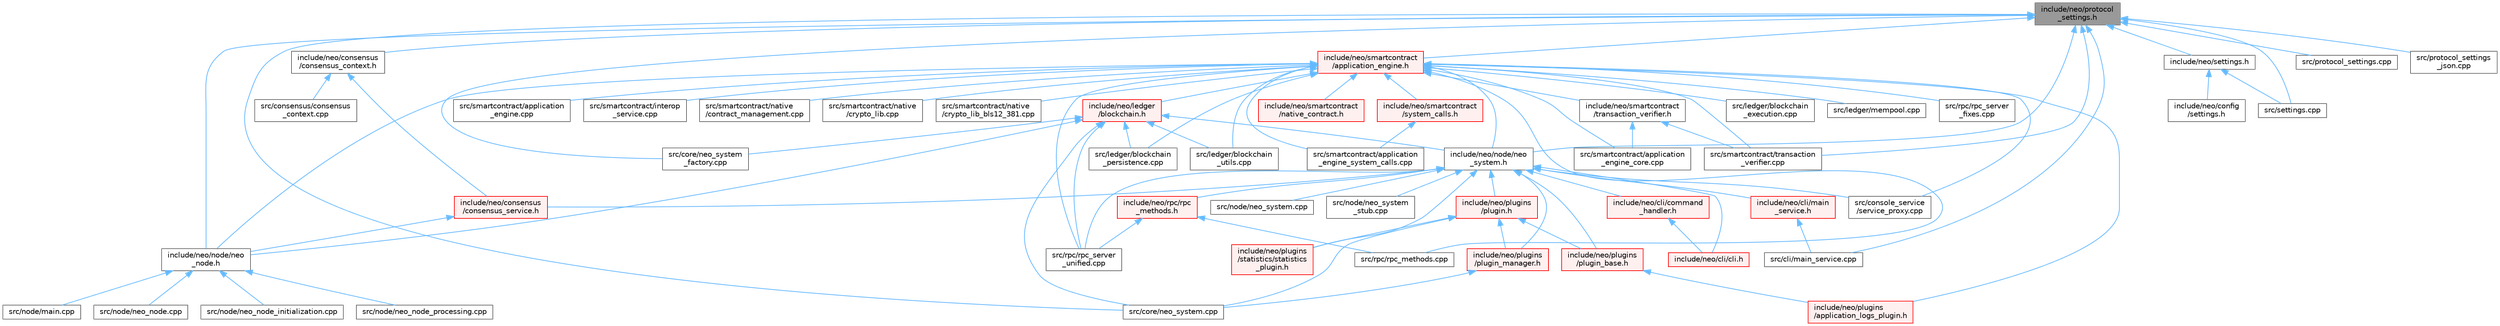 digraph "include/neo/protocol_settings.h"
{
 // LATEX_PDF_SIZE
  bgcolor="transparent";
  edge [fontname=Helvetica,fontsize=10,labelfontname=Helvetica,labelfontsize=10];
  node [fontname=Helvetica,fontsize=10,shape=box,height=0.2,width=0.4];
  Node1 [id="Node000001",label="include/neo/protocol\l_settings.h",height=0.2,width=0.4,color="gray40", fillcolor="grey60", style="filled", fontcolor="black",tooltip=" "];
  Node1 -> Node2 [id="edge1_Node000001_Node000002",dir="back",color="steelblue1",style="solid",tooltip=" "];
  Node2 [id="Node000002",label="include/neo/consensus\l/consensus_context.h",height=0.2,width=0.4,color="grey40", fillcolor="white", style="filled",URL="$consensus__context_8h.html",tooltip=" "];
  Node2 -> Node3 [id="edge2_Node000002_Node000003",dir="back",color="steelblue1",style="solid",tooltip=" "];
  Node3 [id="Node000003",label="include/neo/consensus\l/consensus_service.h",height=0.2,width=0.4,color="red", fillcolor="#FFF0F0", style="filled",URL="$consensus__service_8h.html",tooltip=" "];
  Node3 -> Node4 [id="edge3_Node000003_Node000004",dir="back",color="steelblue1",style="solid",tooltip=" "];
  Node4 [id="Node000004",label="include/neo/node/neo\l_node.h",height=0.2,width=0.4,color="grey40", fillcolor="white", style="filled",URL="$neo__node_8h.html",tooltip=" "];
  Node4 -> Node5 [id="edge4_Node000004_Node000005",dir="back",color="steelblue1",style="solid",tooltip=" "];
  Node5 [id="Node000005",label="src/node/main.cpp",height=0.2,width=0.4,color="grey40", fillcolor="white", style="filled",URL="$main_8cpp.html",tooltip="Main entry point for Neo C++ Node."];
  Node4 -> Node6 [id="edge5_Node000004_Node000006",dir="back",color="steelblue1",style="solid",tooltip=" "];
  Node6 [id="Node000006",label="src/node/neo_node.cpp",height=0.2,width=0.4,color="grey40", fillcolor="white", style="filled",URL="$neo__node_8cpp.html",tooltip=" "];
  Node4 -> Node7 [id="edge6_Node000004_Node000007",dir="back",color="steelblue1",style="solid",tooltip=" "];
  Node7 [id="Node000007",label="src/node/neo_node_initialization.cpp",height=0.2,width=0.4,color="grey40", fillcolor="white", style="filled",URL="$neo__node__initialization_8cpp.html",tooltip=" "];
  Node4 -> Node8 [id="edge7_Node000004_Node000008",dir="back",color="steelblue1",style="solid",tooltip=" "];
  Node8 [id="Node000008",label="src/node/neo_node_processing.cpp",height=0.2,width=0.4,color="grey40", fillcolor="white", style="filled",URL="$neo__node__processing_8cpp.html",tooltip=" "];
  Node2 -> Node17 [id="edge8_Node000002_Node000017",dir="back",color="steelblue1",style="solid",tooltip=" "];
  Node17 [id="Node000017",label="src/consensus/consensus\l_context.cpp",height=0.2,width=0.4,color="grey40", fillcolor="white", style="filled",URL="$consensus__context_8cpp.html",tooltip=" "];
  Node1 -> Node4 [id="edge9_Node000001_Node000004",dir="back",color="steelblue1",style="solid",tooltip=" "];
  Node1 -> Node18 [id="edge10_Node000001_Node000018",dir="back",color="steelblue1",style="solid",tooltip=" "];
  Node18 [id="Node000018",label="include/neo/node/neo\l_system.h",height=0.2,width=0.4,color="grey40", fillcolor="white", style="filled",URL="$node_2neo__system_8h.html",tooltip=" "];
  Node18 -> Node19 [id="edge11_Node000018_Node000019",dir="back",color="steelblue1",style="solid",tooltip=" "];
  Node19 [id="Node000019",label="include/neo/cli/cli.h",height=0.2,width=0.4,color="red", fillcolor="#FFF0F0", style="filled",URL="$cli_8h.html",tooltip=" "];
  Node18 -> Node21 [id="edge12_Node000018_Node000021",dir="back",color="steelblue1",style="solid",tooltip=" "];
  Node21 [id="Node000021",label="include/neo/cli/command\l_handler.h",height=0.2,width=0.4,color="red", fillcolor="#FFF0F0", style="filled",URL="$command__handler_8h.html",tooltip=" "];
  Node21 -> Node19 [id="edge13_Node000021_Node000019",dir="back",color="steelblue1",style="solid",tooltip=" "];
  Node18 -> Node25 [id="edge14_Node000018_Node000025",dir="back",color="steelblue1",style="solid",tooltip=" "];
  Node25 [id="Node000025",label="include/neo/cli/main\l_service.h",height=0.2,width=0.4,color="red", fillcolor="#FFF0F0", style="filled",URL="$main__service_8h.html",tooltip=" "];
  Node25 -> Node34 [id="edge15_Node000025_Node000034",dir="back",color="steelblue1",style="solid",tooltip=" "];
  Node34 [id="Node000034",label="src/cli/main_service.cpp",height=0.2,width=0.4,color="grey40", fillcolor="white", style="filled",URL="$main__service_8cpp.html",tooltip=" "];
  Node18 -> Node3 [id="edge16_Node000018_Node000003",dir="back",color="steelblue1",style="solid",tooltip=" "];
  Node18 -> Node38 [id="edge17_Node000018_Node000038",dir="back",color="steelblue1",style="solid",tooltip=" "];
  Node38 [id="Node000038",label="include/neo/plugins\l/plugin.h",height=0.2,width=0.4,color="red", fillcolor="#FFF0F0", style="filled",URL="$plugins_2plugin_8h.html",tooltip=" "];
  Node38 -> Node39 [id="edge18_Node000038_Node000039",dir="back",color="steelblue1",style="solid",tooltip=" "];
  Node39 [id="Node000039",label="include/neo/plugins\l/plugin_base.h",height=0.2,width=0.4,color="red", fillcolor="#FFF0F0", style="filled",URL="$plugin__base_8h.html",tooltip=" "];
  Node39 -> Node40 [id="edge19_Node000039_Node000040",dir="back",color="steelblue1",style="solid",tooltip=" "];
  Node40 [id="Node000040",label="include/neo/plugins\l/application_logs_plugin.h",height=0.2,width=0.4,color="red", fillcolor="#FFF0F0", style="filled",URL="$application__logs__plugin_8h.html",tooltip=" "];
  Node38 -> Node53 [id="edge20_Node000038_Node000053",dir="back",color="steelblue1",style="solid",tooltip=" "];
  Node53 [id="Node000053",label="include/neo/plugins\l/plugin_manager.h",height=0.2,width=0.4,color="red", fillcolor="#FFF0F0", style="filled",URL="$plugin__manager_8h.html",tooltip=" "];
  Node53 -> Node54 [id="edge21_Node000053_Node000054",dir="back",color="steelblue1",style="solid",tooltip=" "];
  Node54 [id="Node000054",label="src/core/neo_system.cpp",height=0.2,width=0.4,color="grey40", fillcolor="white", style="filled",URL="$core_2neo__system_8cpp.html",tooltip=" "];
  Node38 -> Node56 [id="edge22_Node000038_Node000056",dir="back",color="steelblue1",style="solid",tooltip=" "];
  Node56 [id="Node000056",label="include/neo/plugins\l/statistics/statistics\l_plugin.h",height=0.2,width=0.4,color="red", fillcolor="#FFF0F0", style="filled",URL="$statistics_2statistics__plugin_8h.html",tooltip=" "];
  Node38 -> Node54 [id="edge23_Node000038_Node000054",dir="back",color="steelblue1",style="solid",tooltip=" "];
  Node18 -> Node39 [id="edge24_Node000018_Node000039",dir="back",color="steelblue1",style="solid",tooltip=" "];
  Node18 -> Node53 [id="edge25_Node000018_Node000053",dir="back",color="steelblue1",style="solid",tooltip=" "];
  Node18 -> Node56 [id="edge26_Node000018_Node000056",dir="back",color="steelblue1",style="solid",tooltip=" "];
  Node18 -> Node60 [id="edge27_Node000018_Node000060",dir="back",color="steelblue1",style="solid",tooltip=" "];
  Node60 [id="Node000060",label="include/neo/rpc/rpc\l_methods.h",height=0.2,width=0.4,color="red", fillcolor="#FFF0F0", style="filled",URL="$rpc__methods_8h.html",tooltip=" "];
  Node60 -> Node61 [id="edge28_Node000060_Node000061",dir="back",color="steelblue1",style="solid",tooltip=" "];
  Node61 [id="Node000061",label="src/rpc/rpc_methods.cpp",height=0.2,width=0.4,color="grey40", fillcolor="white", style="filled",URL="$rpc__methods_8cpp.html",tooltip=" "];
  Node60 -> Node65 [id="edge29_Node000060_Node000065",dir="back",color="steelblue1",style="solid",tooltip=" "];
  Node65 [id="Node000065",label="src/rpc/rpc_server\l_unified.cpp",height=0.2,width=0.4,color="grey40", fillcolor="white", style="filled",URL="$rpc__server__unified_8cpp.html",tooltip=" "];
  Node18 -> Node66 [id="edge30_Node000018_Node000066",dir="back",color="steelblue1",style="solid",tooltip=" "];
  Node66 [id="Node000066",label="src/console_service\l/service_proxy.cpp",height=0.2,width=0.4,color="grey40", fillcolor="white", style="filled",URL="$service__proxy_8cpp.html",tooltip=" "];
  Node18 -> Node67 [id="edge31_Node000018_Node000067",dir="back",color="steelblue1",style="solid",tooltip=" "];
  Node67 [id="Node000067",label="src/node/neo_system.cpp",height=0.2,width=0.4,color="grey40", fillcolor="white", style="filled",URL="$node_2neo__system_8cpp.html",tooltip=" "];
  Node18 -> Node68 [id="edge32_Node000018_Node000068",dir="back",color="steelblue1",style="solid",tooltip=" "];
  Node68 [id="Node000068",label="src/node/neo_system\l_stub.cpp",height=0.2,width=0.4,color="grey40", fillcolor="white", style="filled",URL="$neo__system__stub_8cpp.html",tooltip=" "];
  Node18 -> Node65 [id="edge33_Node000018_Node000065",dir="back",color="steelblue1",style="solid",tooltip=" "];
  Node1 -> Node69 [id="edge34_Node000001_Node000069",dir="back",color="steelblue1",style="solid",tooltip=" "];
  Node69 [id="Node000069",label="include/neo/settings.h",height=0.2,width=0.4,color="grey40", fillcolor="white", style="filled",URL="$settings_8h.html",tooltip=" "];
  Node69 -> Node70 [id="edge35_Node000069_Node000070",dir="back",color="steelblue1",style="solid",tooltip=" "];
  Node70 [id="Node000070",label="include/neo/config\l/settings.h",height=0.2,width=0.4,color="grey40", fillcolor="white", style="filled",URL="$config_2settings_8h.html",tooltip=" "];
  Node69 -> Node71 [id="edge36_Node000069_Node000071",dir="back",color="steelblue1",style="solid",tooltip=" "];
  Node71 [id="Node000071",label="src/settings.cpp",height=0.2,width=0.4,color="grey40", fillcolor="white", style="filled",URL="$settings_8cpp.html",tooltip=" "];
  Node1 -> Node72 [id="edge37_Node000001_Node000072",dir="back",color="steelblue1",style="solid",tooltip=" "];
  Node72 [id="Node000072",label="include/neo/smartcontract\l/application_engine.h",height=0.2,width=0.4,color="red", fillcolor="#FFF0F0", style="filled",URL="$application__engine_8h.html",tooltip=" "];
  Node72 -> Node73 [id="edge38_Node000072_Node000073",dir="back",color="steelblue1",style="solid",tooltip=" "];
  Node73 [id="Node000073",label="include/neo/ledger\l/blockchain.h",height=0.2,width=0.4,color="red", fillcolor="#FFF0F0", style="filled",URL="$blockchain_8h.html",tooltip=" "];
  Node73 -> Node4 [id="edge39_Node000073_Node000004",dir="back",color="steelblue1",style="solid",tooltip=" "];
  Node73 -> Node18 [id="edge40_Node000073_Node000018",dir="back",color="steelblue1",style="solid",tooltip=" "];
  Node73 -> Node54 [id="edge41_Node000073_Node000054",dir="back",color="steelblue1",style="solid",tooltip=" "];
  Node73 -> Node98 [id="edge42_Node000073_Node000098",dir="back",color="steelblue1",style="solid",tooltip=" "];
  Node98 [id="Node000098",label="src/core/neo_system\l_factory.cpp",height=0.2,width=0.4,color="grey40", fillcolor="white", style="filled",URL="$neo__system__factory_8cpp.html",tooltip=" "];
  Node73 -> Node77 [id="edge43_Node000073_Node000077",dir="back",color="steelblue1",style="solid",tooltip=" "];
  Node77 [id="Node000077",label="src/ledger/blockchain\l_persistence.cpp",height=0.2,width=0.4,color="grey40", fillcolor="white", style="filled",URL="$blockchain__persistence_8cpp.html",tooltip=" "];
  Node73 -> Node78 [id="edge44_Node000073_Node000078",dir="back",color="steelblue1",style="solid",tooltip=" "];
  Node78 [id="Node000078",label="src/ledger/blockchain\l_utils.cpp",height=0.2,width=0.4,color="grey40", fillcolor="white", style="filled",URL="$blockchain__utils_8cpp.html",tooltip=" "];
  Node73 -> Node65 [id="edge45_Node000073_Node000065",dir="back",color="steelblue1",style="solid",tooltip=" "];
  Node72 -> Node4 [id="edge46_Node000072_Node000004",dir="back",color="steelblue1",style="solid",tooltip=" "];
  Node72 -> Node18 [id="edge47_Node000072_Node000018",dir="back",color="steelblue1",style="solid",tooltip=" "];
  Node72 -> Node40 [id="edge48_Node000072_Node000040",dir="back",color="steelblue1",style="solid",tooltip=" "];
  Node72 -> Node104 [id="edge49_Node000072_Node000104",dir="back",color="steelblue1",style="solid",tooltip=" "];
  Node104 [id="Node000104",label="include/neo/smartcontract\l/native_contract.h",height=0.2,width=0.4,color="red", fillcolor="#FFF0F0", style="filled",URL="$native__contract_8h.html",tooltip=" "];
  Node72 -> Node106 [id="edge50_Node000072_Node000106",dir="back",color="steelblue1",style="solid",tooltip=" "];
  Node106 [id="Node000106",label="include/neo/smartcontract\l/system_calls.h",height=0.2,width=0.4,color="red", fillcolor="#FFF0F0", style="filled",URL="$system__calls_8h.html",tooltip=" "];
  Node106 -> Node107 [id="edge51_Node000106_Node000107",dir="back",color="steelblue1",style="solid",tooltip=" "];
  Node107 [id="Node000107",label="src/smartcontract/application\l_engine_system_calls.cpp",height=0.2,width=0.4,color="grey40", fillcolor="white", style="filled",URL="$application__engine__system__calls_8cpp.html",tooltip=" "];
  Node72 -> Node113 [id="edge52_Node000072_Node000113",dir="back",color="steelblue1",style="solid",tooltip=" "];
  Node113 [id="Node000113",label="include/neo/smartcontract\l/transaction_verifier.h",height=0.2,width=0.4,color="grey40", fillcolor="white", style="filled",URL="$transaction__verifier_8h.html",tooltip=" "];
  Node113 -> Node114 [id="edge53_Node000113_Node000114",dir="back",color="steelblue1",style="solid",tooltip=" "];
  Node114 [id="Node000114",label="src/smartcontract/application\l_engine_core.cpp",height=0.2,width=0.4,color="grey40", fillcolor="white", style="filled",URL="$application__engine__core_8cpp.html",tooltip=" "];
  Node113 -> Node115 [id="edge54_Node000113_Node000115",dir="back",color="steelblue1",style="solid",tooltip=" "];
  Node115 [id="Node000115",label="src/smartcontract/transaction\l_verifier.cpp",height=0.2,width=0.4,color="grey40", fillcolor="white", style="filled",URL="$transaction__verifier_8cpp.html",tooltip=" "];
  Node72 -> Node66 [id="edge55_Node000072_Node000066",dir="back",color="steelblue1",style="solid",tooltip=" "];
  Node72 -> Node116 [id="edge56_Node000072_Node000116",dir="back",color="steelblue1",style="solid",tooltip=" "];
  Node116 [id="Node000116",label="src/ledger/blockchain\l_execution.cpp",height=0.2,width=0.4,color="grey40", fillcolor="white", style="filled",URL="$blockchain__execution_8cpp.html",tooltip=" "];
  Node72 -> Node77 [id="edge57_Node000072_Node000077",dir="back",color="steelblue1",style="solid",tooltip=" "];
  Node72 -> Node78 [id="edge58_Node000072_Node000078",dir="back",color="steelblue1",style="solid",tooltip=" "];
  Node72 -> Node79 [id="edge59_Node000072_Node000079",dir="back",color="steelblue1",style="solid",tooltip=" "];
  Node79 [id="Node000079",label="src/ledger/mempool.cpp",height=0.2,width=0.4,color="grey40", fillcolor="white", style="filled",URL="$mempool_8cpp.html",tooltip=" "];
  Node72 -> Node61 [id="edge60_Node000072_Node000061",dir="back",color="steelblue1",style="solid",tooltip=" "];
  Node72 -> Node85 [id="edge61_Node000072_Node000085",dir="back",color="steelblue1",style="solid",tooltip=" "];
  Node85 [id="Node000085",label="src/rpc/rpc_server\l_fixes.cpp",height=0.2,width=0.4,color="grey40", fillcolor="white", style="filled",URL="$rpc__server__fixes_8cpp.html",tooltip=" "];
  Node72 -> Node65 [id="edge62_Node000072_Node000065",dir="back",color="steelblue1",style="solid",tooltip=" "];
  Node72 -> Node117 [id="edge63_Node000072_Node000117",dir="back",color="steelblue1",style="solid",tooltip=" "];
  Node117 [id="Node000117",label="src/smartcontract/application\l_engine.cpp",height=0.2,width=0.4,color="grey40", fillcolor="white", style="filled",URL="$application__engine_8cpp.html",tooltip=" "];
  Node72 -> Node114 [id="edge64_Node000072_Node000114",dir="back",color="steelblue1",style="solid",tooltip=" "];
  Node72 -> Node107 [id="edge65_Node000072_Node000107",dir="back",color="steelblue1",style="solid",tooltip=" "];
  Node72 -> Node118 [id="edge66_Node000072_Node000118",dir="back",color="steelblue1",style="solid",tooltip=" "];
  Node118 [id="Node000118",label="src/smartcontract/interop\l_service.cpp",height=0.2,width=0.4,color="grey40", fillcolor="white", style="filled",URL="$interop__service_8cpp.html",tooltip=" "];
  Node72 -> Node119 [id="edge67_Node000072_Node000119",dir="back",color="steelblue1",style="solid",tooltip=" "];
  Node119 [id="Node000119",label="src/smartcontract/native\l/contract_management.cpp",height=0.2,width=0.4,color="grey40", fillcolor="white", style="filled",URL="$contract__management_8cpp.html",tooltip=" "];
  Node72 -> Node120 [id="edge68_Node000072_Node000120",dir="back",color="steelblue1",style="solid",tooltip=" "];
  Node120 [id="Node000120",label="src/smartcontract/native\l/crypto_lib.cpp",height=0.2,width=0.4,color="grey40", fillcolor="white", style="filled",URL="$crypto__lib_8cpp.html",tooltip=" "];
  Node72 -> Node121 [id="edge69_Node000072_Node000121",dir="back",color="steelblue1",style="solid",tooltip=" "];
  Node121 [id="Node000121",label="src/smartcontract/native\l/crypto_lib_bls12_381.cpp",height=0.2,width=0.4,color="grey40", fillcolor="white", style="filled",URL="$crypto__lib__bls12__381_8cpp.html",tooltip=" "];
  Node72 -> Node115 [id="edge70_Node000072_Node000115",dir="back",color="steelblue1",style="solid",tooltip=" "];
  Node1 -> Node34 [id="edge71_Node000001_Node000034",dir="back",color="steelblue1",style="solid",tooltip=" "];
  Node1 -> Node54 [id="edge72_Node000001_Node000054",dir="back",color="steelblue1",style="solid",tooltip=" "];
  Node1 -> Node98 [id="edge73_Node000001_Node000098",dir="back",color="steelblue1",style="solid",tooltip=" "];
  Node1 -> Node148 [id="edge74_Node000001_Node000148",dir="back",color="steelblue1",style="solid",tooltip=" "];
  Node148 [id="Node000148",label="src/protocol_settings.cpp",height=0.2,width=0.4,color="grey40", fillcolor="white", style="filled",URL="$protocol__settings_8cpp.html",tooltip=" "];
  Node1 -> Node149 [id="edge75_Node000001_Node000149",dir="back",color="steelblue1",style="solid",tooltip=" "];
  Node149 [id="Node000149",label="src/protocol_settings\l_json.cpp",height=0.2,width=0.4,color="grey40", fillcolor="white", style="filled",URL="$protocol__settings__json_8cpp.html",tooltip=" "];
  Node1 -> Node71 [id="edge76_Node000001_Node000071",dir="back",color="steelblue1",style="solid",tooltip=" "];
  Node1 -> Node115 [id="edge77_Node000001_Node000115",dir="back",color="steelblue1",style="solid",tooltip=" "];
}
